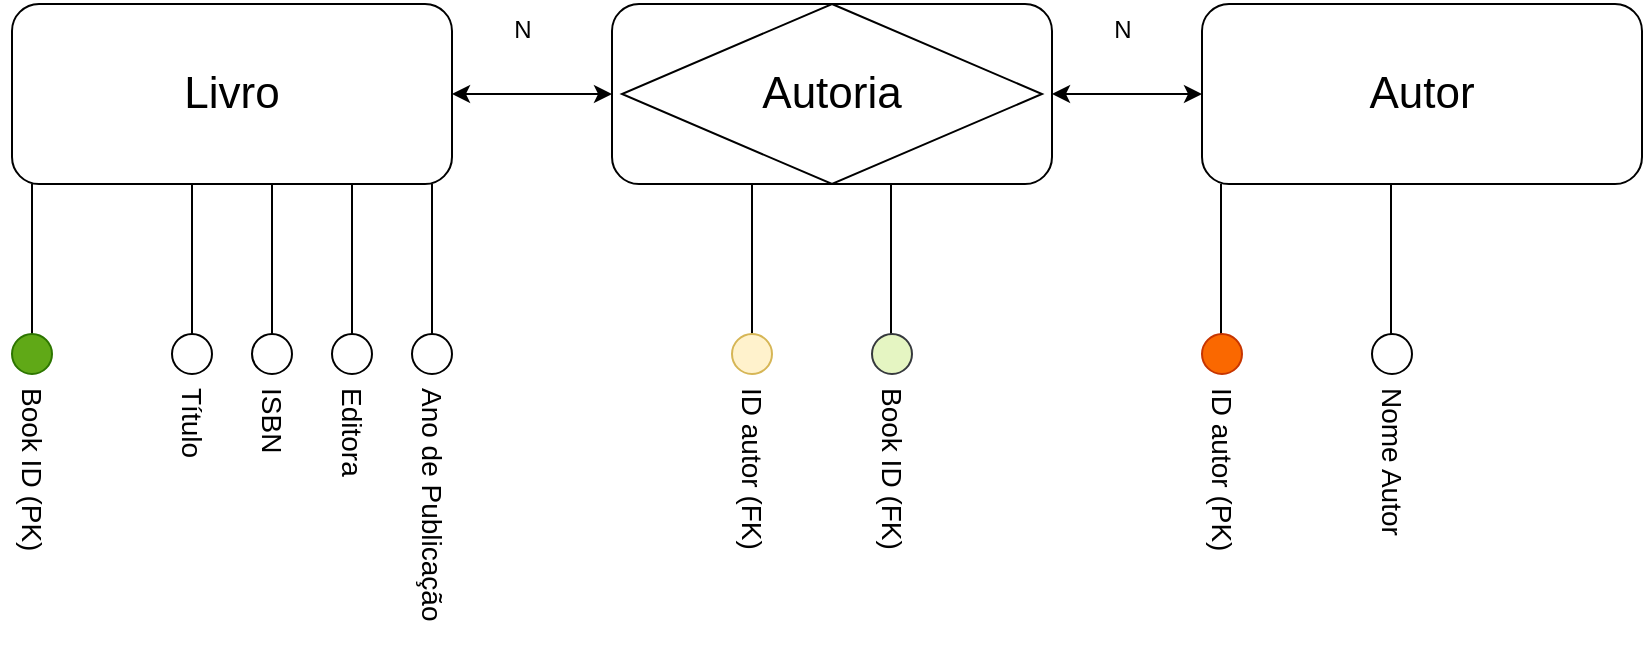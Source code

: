 <mxfile version="23.1.2" type="device">
  <diagram id="R2lEEEUBdFMjLlhIrx00" name="Page-1">
    <mxGraphModel dx="1050" dy="522" grid="1" gridSize="10" guides="1" tooltips="1" connect="1" arrows="1" fold="1" page="1" pageScale="1" pageWidth="850" pageHeight="1100" math="0" shadow="0" extFonts="Permanent Marker^https://fonts.googleapis.com/css?family=Permanent+Marker">
      <root>
        <mxCell id="0" />
        <mxCell id="1" parent="0" />
        <mxCell id="bVq7L-3wxonzTqiYkxYs-1" value="&lt;font style=&quot;font-size: 22px;&quot;&gt;Livro&lt;/font&gt;" style="rounded=1;whiteSpace=wrap;html=1;" parent="1" vertex="1">
          <mxGeometry x="15" y="130" width="220" height="90" as="geometry" />
        </mxCell>
        <mxCell id="bVq7L-3wxonzTqiYkxYs-5" value="" style="endArrow=classic;startArrow=classic;html=1;rounded=0;exitX=1;exitY=0.5;exitDx=0;exitDy=0;entryX=0;entryY=0.5;entryDx=0;entryDy=0;" parent="1" source="bVq7L-3wxonzTqiYkxYs-1" edge="1" target="bVq7L-3wxonzTqiYkxYs-47">
          <mxGeometry width="50" height="50" relative="1" as="geometry">
            <mxPoint x="345" y="265" as="sourcePoint" />
            <mxPoint x="295" y="175" as="targetPoint" />
          </mxGeometry>
        </mxCell>
        <mxCell id="bVq7L-3wxonzTqiYkxYs-7" value="" style="endArrow=classic;startArrow=classic;html=1;rounded=0;entryX=0;entryY=0.5;entryDx=0;entryDy=0;exitX=1;exitY=0.5;exitDx=0;exitDy=0;" parent="1" edge="1" target="bVq7L-3wxonzTqiYkxYs-9" source="bVq7L-3wxonzTqiYkxYs-47">
          <mxGeometry width="50" height="50" relative="1" as="geometry">
            <mxPoint x="540" y="175" as="sourcePoint" />
            <mxPoint x="610" y="174.5" as="targetPoint" />
          </mxGeometry>
        </mxCell>
        <mxCell id="bVq7L-3wxonzTqiYkxYs-9" value="&lt;font style=&quot;font-size: 22px;&quot;&gt;Autor&lt;/font&gt;" style="rounded=1;whiteSpace=wrap;html=1;" parent="1" vertex="1">
          <mxGeometry x="610" y="130" width="220" height="90" as="geometry" />
        </mxCell>
        <mxCell id="bVq7L-3wxonzTqiYkxYs-12" value="" style="endArrow=none;html=1;rounded=0;entryX=0;entryY=1;entryDx=0;entryDy=0;" parent="1" edge="1">
          <mxGeometry width="50" height="50" relative="1" as="geometry">
            <mxPoint x="225" y="295" as="sourcePoint" />
            <mxPoint x="225" y="220" as="targetPoint" />
          </mxGeometry>
        </mxCell>
        <mxCell id="bVq7L-3wxonzTqiYkxYs-13" value="" style="endArrow=none;html=1;rounded=0;entryX=0;entryY=1;entryDx=0;entryDy=0;" parent="1" edge="1">
          <mxGeometry width="50" height="50" relative="1" as="geometry">
            <mxPoint x="105" y="295" as="sourcePoint" />
            <mxPoint x="105" y="220" as="targetPoint" />
          </mxGeometry>
        </mxCell>
        <mxCell id="bVq7L-3wxonzTqiYkxYs-14" value="" style="endArrow=none;html=1;rounded=0;entryX=0;entryY=1;entryDx=0;entryDy=0;" parent="1" edge="1">
          <mxGeometry width="50" height="50" relative="1" as="geometry">
            <mxPoint x="145" y="295" as="sourcePoint" />
            <mxPoint x="145" y="220" as="targetPoint" />
          </mxGeometry>
        </mxCell>
        <mxCell id="bVq7L-3wxonzTqiYkxYs-15" value="" style="endArrow=none;html=1;rounded=0;" parent="1" edge="1">
          <mxGeometry width="50" height="50" relative="1" as="geometry">
            <mxPoint x="185" y="295" as="sourcePoint" />
            <mxPoint x="185" y="220" as="targetPoint" />
          </mxGeometry>
        </mxCell>
        <mxCell id="bVq7L-3wxonzTqiYkxYs-17" value="" style="endArrow=none;html=1;rounded=0;entryX=0;entryY=1;entryDx=0;entryDy=0;" parent="1" edge="1">
          <mxGeometry width="50" height="50" relative="1" as="geometry">
            <mxPoint x="25" y="295" as="sourcePoint" />
            <mxPoint x="25" y="220" as="targetPoint" />
          </mxGeometry>
        </mxCell>
        <mxCell id="bVq7L-3wxonzTqiYkxYs-23" value="" style="endArrow=none;html=1;rounded=0;entryX=0;entryY=1;entryDx=0;entryDy=0;" parent="1" edge="1">
          <mxGeometry width="50" height="50" relative="1" as="geometry">
            <mxPoint x="619.5" y="295" as="sourcePoint" />
            <mxPoint x="619.5" y="220" as="targetPoint" />
          </mxGeometry>
        </mxCell>
        <mxCell id="bVq7L-3wxonzTqiYkxYs-24" value="" style="ellipse;whiteSpace=wrap;html=1;aspect=fixed;fillColor=#60a917;strokeColor=#2D7600;fontColor=#ffffff;" parent="1" vertex="1">
          <mxGeometry x="15" y="295" width="20" height="20" as="geometry" />
        </mxCell>
        <mxCell id="bVq7L-3wxonzTqiYkxYs-26" value="" style="ellipse;whiteSpace=wrap;html=1;aspect=fixed;" parent="1" vertex="1">
          <mxGeometry x="95" y="295" width="20" height="20" as="geometry" />
        </mxCell>
        <mxCell id="bVq7L-3wxonzTqiYkxYs-27" value="" style="ellipse;whiteSpace=wrap;html=1;aspect=fixed;" parent="1" vertex="1">
          <mxGeometry x="135" y="295" width="20" height="20" as="geometry" />
        </mxCell>
        <mxCell id="bVq7L-3wxonzTqiYkxYs-28" value="" style="ellipse;whiteSpace=wrap;html=1;aspect=fixed;" parent="1" vertex="1">
          <mxGeometry x="175" y="295" width="20" height="20" as="geometry" />
        </mxCell>
        <mxCell id="bVq7L-3wxonzTqiYkxYs-29" value="" style="ellipse;whiteSpace=wrap;html=1;aspect=fixed;" parent="1" vertex="1">
          <mxGeometry x="215" y="295" width="20" height="20" as="geometry" />
        </mxCell>
        <mxCell id="bVq7L-3wxonzTqiYkxYs-31" value="" style="ellipse;whiteSpace=wrap;html=1;aspect=fixed;fillColor=#fa6800;fontColor=#000000;strokeColor=#C73500;" parent="1" vertex="1">
          <mxGeometry x="610" y="295" width="20" height="20" as="geometry" />
        </mxCell>
        <mxCell id="bVq7L-3wxonzTqiYkxYs-40" value="&lt;font style=&quot;font-size: 14px;&quot;&gt;Book ID (PK)&lt;/font&gt;" style="text;html=1;strokeColor=none;fillColor=none;align=left;verticalAlign=middle;whiteSpace=wrap;rounded=0;rotation=90;" parent="1" vertex="1">
          <mxGeometry x="-30" y="360" width="110" height="30" as="geometry" />
        </mxCell>
        <mxCell id="bVq7L-3wxonzTqiYkxYs-43" value="&lt;font style=&quot;font-size: 14px;&quot;&gt;Título&lt;br&gt;&lt;/font&gt;" style="text;html=1;strokeColor=none;fillColor=none;align=left;verticalAlign=middle;whiteSpace=wrap;rounded=0;rotation=90;" parent="1" vertex="1">
          <mxGeometry x="50" y="360" width="110" height="30" as="geometry" />
        </mxCell>
        <mxCell id="bVq7L-3wxonzTqiYkxYs-44" value="&lt;font style=&quot;font-size: 14px;&quot;&gt;ISBN&lt;/font&gt;" style="text;html=1;strokeColor=none;fillColor=none;align=left;verticalAlign=middle;whiteSpace=wrap;rounded=0;rotation=90;" parent="1" vertex="1">
          <mxGeometry x="90" y="360" width="110" height="30" as="geometry" />
        </mxCell>
        <mxCell id="bVq7L-3wxonzTqiYkxYs-45" value="&lt;font style=&quot;font-size: 14px;&quot;&gt;Editora&lt;br&gt;&lt;/font&gt;" style="text;html=1;strokeColor=none;fillColor=none;align=left;verticalAlign=middle;whiteSpace=wrap;rounded=0;rotation=90;" parent="1" vertex="1">
          <mxGeometry x="130" y="360" width="110" height="30" as="geometry" />
        </mxCell>
        <mxCell id="bVq7L-3wxonzTqiYkxYs-46" value="&lt;font style=&quot;font-size: 14px;&quot;&gt;Ano de Publicação&lt;/font&gt;" style="text;html=1;strokeColor=none;fillColor=none;align=left;verticalAlign=middle;whiteSpace=wrap;rounded=0;rotation=90;" parent="1" vertex="1">
          <mxGeometry x="160" y="370" width="130" height="30" as="geometry" />
        </mxCell>
        <mxCell id="bVq7L-3wxonzTqiYkxYs-47" value="&lt;span style=&quot;font-size: 22px;&quot;&gt;Autoria&lt;/span&gt;" style="rounded=1;whiteSpace=wrap;html=1;" parent="1" vertex="1">
          <mxGeometry x="315" y="130" width="220" height="90" as="geometry" />
        </mxCell>
        <mxCell id="bVq7L-3wxonzTqiYkxYs-60" value="&lt;font style=&quot;font-size: 14px;&quot;&gt;ID autor (PK)&lt;/font&gt;" style="text;html=1;strokeColor=none;fillColor=none;align=left;verticalAlign=middle;whiteSpace=wrap;rounded=0;rotation=90;" parent="1" vertex="1">
          <mxGeometry x="565" y="360" width="110" height="30" as="geometry" />
        </mxCell>
        <mxCell id="bVq7L-3wxonzTqiYkxYs-66" value="" style="endArrow=none;html=1;rounded=0;entryX=0;entryY=1;entryDx=0;entryDy=0;" parent="1" edge="1">
          <mxGeometry width="50" height="50" relative="1" as="geometry">
            <mxPoint x="704.5" y="295" as="sourcePoint" />
            <mxPoint x="704.5" y="220" as="targetPoint" />
          </mxGeometry>
        </mxCell>
        <mxCell id="bVq7L-3wxonzTqiYkxYs-67" value="" style="ellipse;whiteSpace=wrap;html=1;aspect=fixed;" parent="1" vertex="1">
          <mxGeometry x="695" y="295" width="20" height="20" as="geometry" />
        </mxCell>
        <mxCell id="bVq7L-3wxonzTqiYkxYs-68" value="&lt;font style=&quot;font-size: 14px;&quot;&gt;Nome Autor&lt;/font&gt;" style="text;html=1;strokeColor=none;fillColor=none;align=left;verticalAlign=middle;whiteSpace=wrap;rounded=0;rotation=90;" parent="1" vertex="1">
          <mxGeometry x="650" y="360" width="110" height="30" as="geometry" />
        </mxCell>
        <mxCell id="bVq7L-3wxonzTqiYkxYs-72" value="" style="endArrow=none;html=1;rounded=0;entryX=0;entryY=1;entryDx=0;entryDy=0;" parent="1" edge="1">
          <mxGeometry width="50" height="50" relative="1" as="geometry">
            <mxPoint x="454.5" y="295" as="sourcePoint" />
            <mxPoint x="454.5" y="220" as="targetPoint" />
          </mxGeometry>
        </mxCell>
        <mxCell id="bVq7L-3wxonzTqiYkxYs-73" value="" style="ellipse;whiteSpace=wrap;html=1;aspect=fixed;fillColor=#e5f5c2;strokeColor=#36393d;" parent="1" vertex="1">
          <mxGeometry x="445" y="295" width="20" height="20" as="geometry" />
        </mxCell>
        <mxCell id="bVq7L-3wxonzTqiYkxYs-74" value="&lt;font style=&quot;font-size: 14px;&quot;&gt;Book ID (FK)&lt;/font&gt;" style="text;html=1;strokeColor=none;fillColor=none;align=left;verticalAlign=middle;whiteSpace=wrap;rounded=0;rotation=90;" parent="1" vertex="1">
          <mxGeometry x="400" y="360" width="110" height="30" as="geometry" />
        </mxCell>
        <mxCell id="bVq7L-3wxonzTqiYkxYs-76" value="" style="endArrow=none;html=1;rounded=0;entryX=0;entryY=1;entryDx=0;entryDy=0;" parent="1" edge="1">
          <mxGeometry width="50" height="50" relative="1" as="geometry">
            <mxPoint x="385" y="295" as="sourcePoint" />
            <mxPoint x="385" y="220" as="targetPoint" />
          </mxGeometry>
        </mxCell>
        <mxCell id="bVq7L-3wxonzTqiYkxYs-77" value="" style="ellipse;whiteSpace=wrap;html=1;aspect=fixed;fillColor=#fff2cc;strokeColor=#d6b656;" parent="1" vertex="1">
          <mxGeometry x="375" y="295" width="20" height="20" as="geometry" />
        </mxCell>
        <mxCell id="bVq7L-3wxonzTqiYkxYs-78" value="&lt;font style=&quot;font-size: 14px;&quot;&gt;ID autor (FK)&lt;/font&gt;" style="text;html=1;strokeColor=none;fillColor=none;align=left;verticalAlign=middle;whiteSpace=wrap;rounded=0;rotation=90;" parent="1" vertex="1">
          <mxGeometry x="330" y="360" width="110" height="30" as="geometry" />
        </mxCell>
        <mxCell id="n7HSzXDGf1bfCBXH7K7w-1" value="N" style="text;html=1;align=center;verticalAlign=middle;resizable=0;points=[];autosize=1;strokeColor=none;fillColor=none;" vertex="1" parent="1">
          <mxGeometry x="555" y="128" width="30" height="30" as="geometry" />
        </mxCell>
        <mxCell id="n7HSzXDGf1bfCBXH7K7w-2" value="N" style="text;html=1;align=center;verticalAlign=middle;resizable=0;points=[];autosize=1;strokeColor=none;fillColor=none;" vertex="1" parent="1">
          <mxGeometry x="255" y="128" width="30" height="30" as="geometry" />
        </mxCell>
        <mxCell id="n7HSzXDGf1bfCBXH7K7w-4" value="&lt;font style=&quot;font-size: 22px;&quot;&gt;Autoria&lt;/font&gt;" style="rhombus;whiteSpace=wrap;html=1;" vertex="1" parent="1">
          <mxGeometry x="320" y="130" width="210" height="90" as="geometry" />
        </mxCell>
      </root>
    </mxGraphModel>
  </diagram>
</mxfile>
